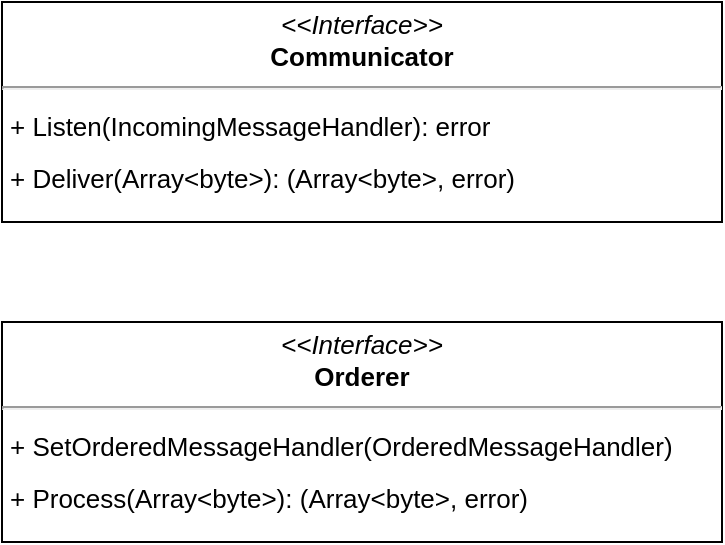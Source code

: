 <mxfile>
    <diagram id="juAPqdta2TmEA3TIUsYs" name="Page-1">
        <mxGraphModel dx="1201" dy="725" grid="1" gridSize="10" guides="1" tooltips="1" connect="1" arrows="1" fold="1" page="1" pageScale="1" pageWidth="850" pageHeight="1100" math="0" shadow="0">
            <root>
                <mxCell id="0"/>
                <mxCell id="1" parent="0"/>
                <mxCell id="4_Cqj1JRkxiIV1RBsEop-1" value="&lt;p style=&quot;margin: 4px 0px 0px ; text-align: center ; font-size: 13px&quot;&gt;&lt;font style=&quot;font-size: 13px&quot;&gt;&lt;i style=&quot;font-size: 13px&quot;&gt;&amp;lt;&amp;lt;Interface&amp;gt;&amp;gt;&lt;/i&gt;&lt;br style=&quot;font-size: 13px&quot;&gt;&lt;b style=&quot;font-size: 13px&quot;&gt;Communicator&lt;/b&gt;&lt;/font&gt;&lt;/p&gt;&lt;hr style=&quot;font-size: 13px&quot;&gt;&lt;p style=&quot;margin: 0px 0px 0px 4px ; font-size: 13px&quot;&gt;&lt;font style=&quot;font-size: 13px ; line-height: 200%&quot;&gt;+ Listen(IncomingMessageHandler): error&lt;br style=&quot;font-size: 13px&quot;&gt;+ Deliver(Array&amp;lt;byte&amp;gt;): (Array&amp;lt;byte&amp;gt;, error)&lt;/font&gt;&lt;/p&gt;" style="verticalAlign=top;align=left;overflow=fill;fontSize=13;fontFamily=Helvetica;html=1;" parent="1" vertex="1">
                    <mxGeometry x="40" y="40" width="360" height="110" as="geometry"/>
                </mxCell>
                <mxCell id="4_Cqj1JRkxiIV1RBsEop-2" value="&lt;p style=&quot;margin: 4px 0px 0px ; text-align: center ; font-size: 13px&quot;&gt;&lt;font style=&quot;font-size: 13px&quot;&gt;&lt;i style=&quot;font-size: 13px&quot;&gt;&amp;lt;&amp;lt;Interface&amp;gt;&amp;gt;&lt;/i&gt;&lt;br style=&quot;font-size: 13px&quot;&gt;&lt;b style=&quot;font-size: 13px&quot;&gt;Orderer&lt;/b&gt;&lt;/font&gt;&lt;/p&gt;&lt;hr style=&quot;font-size: 13px&quot;&gt;&lt;p style=&quot;margin: 0px 0px 0px 4px ; font-size: 13px&quot;&gt;&lt;font style=&quot;font-size: 13px ; line-height: 200%&quot;&gt;+ SetOrderedMessageHandler(OrderedMessageHandler)&lt;/font&gt;&lt;/p&gt;&lt;p style=&quot;margin: 0px 0px 0px 4px ; font-size: 13px&quot;&gt;&lt;font style=&quot;font-size: 13px ; line-height: 200%&quot;&gt;+ Process(Array&amp;lt;byte&amp;gt;): (Array&amp;lt;byte&amp;gt;, error)&lt;/font&gt;&lt;/p&gt;" style="verticalAlign=top;align=left;overflow=fill;fontSize=13;fontFamily=Helvetica;html=1;" parent="1" vertex="1">
                    <mxGeometry x="40" y="200" width="360" height="110" as="geometry"/>
                </mxCell>
            </root>
        </mxGraphModel>
    </diagram>
</mxfile>